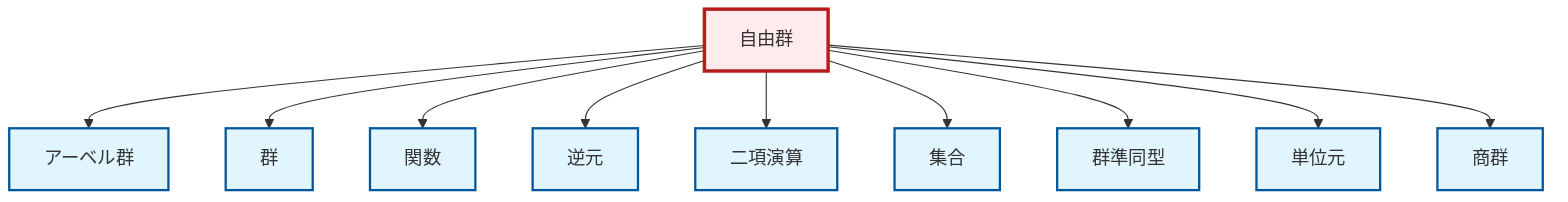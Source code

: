 graph TD
    classDef definition fill:#e1f5fe,stroke:#01579b,stroke-width:2px
    classDef theorem fill:#f3e5f5,stroke:#4a148c,stroke-width:2px
    classDef axiom fill:#fff3e0,stroke:#e65100,stroke-width:2px
    classDef example fill:#e8f5e9,stroke:#1b5e20,stroke-width:2px
    classDef current fill:#ffebee,stroke:#b71c1c,stroke-width:3px
    def-homomorphism["群準同型"]:::definition
    def-free-group["自由群"]:::definition
    def-function["関数"]:::definition
    def-set["集合"]:::definition
    def-group["群"]:::definition
    def-inverse-element["逆元"]:::definition
    def-quotient-group["商群"]:::definition
    def-identity-element["単位元"]:::definition
    def-binary-operation["二項演算"]:::definition
    def-abelian-group["アーベル群"]:::definition
    def-free-group --> def-abelian-group
    def-free-group --> def-group
    def-free-group --> def-function
    def-free-group --> def-inverse-element
    def-free-group --> def-binary-operation
    def-free-group --> def-set
    def-free-group --> def-homomorphism
    def-free-group --> def-identity-element
    def-free-group --> def-quotient-group
    class def-free-group current